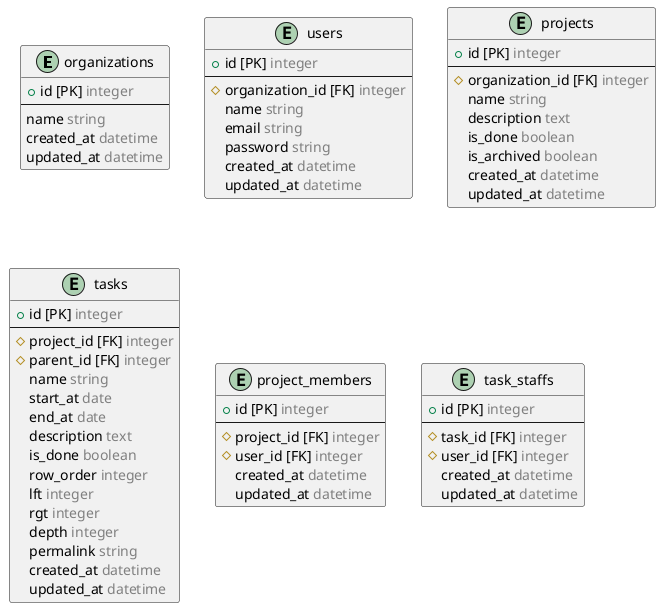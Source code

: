 @startuml erd

  entity "organizations" {
    + id [PK] <color:gray>integer</color>
    --
    name <color:gray>string</color>
    created_at <color:gray>datetime</color>
    updated_at <color:gray>datetime</color>
  }

  entity "users" {
    + id [PK] <color:gray>integer</color>
    --
    # organization_id [FK] <color:gray>integer</color>
    name <color:gray>string</color>
    email <color:gray>string</color>
    password <color:gray>string</color>
    created_at <color:gray>datetime</color>
    updated_at <color:gray>datetime</color>
  }

  entity "projects" {
    + id [PK] <color:gray>integer</color>
    --
    # organization_id [FK] <color:gray>integer</color>
    name <color:gray>string</color>
    description <color:gray>text</color>
    is_done <color:gray>boolean</color>
    is_archived <color:gray>boolean</color>
    created_at <color:gray>datetime</color>
    updated_at <color:gray>datetime</color>
  }

  entity "tasks" {
    + id [PK] <color:gray>integer</color>
    --
    # project_id [FK] <color:gray>integer</color>
    # parent_id [FK] <color:gray>integer</color>
    name <color:gray>string</color>
    start_at <color:gray>date</color>
    end_at <color:gray>date</color>
    description <color:gray>text</color>
    is_done <color:gray>boolean</color>
    row_order <color:gray>integer</color>
    lft <color:gray>integer</color>
    rgt <color:gray>integer</color>
    depth <color:gray>integer</color>
    permalink <color:gray>string</color>
    created_at <color:gray>datetime</color>
    updated_at <color:gray>datetime</color>
  }

  entity "project_members" {
    + id [PK] <color:gray>integer</color>
    --
    # project_id [FK] <color:gray>integer</color>
    # user_id [FK] <color:gray>integer</color>
    created_at <color:gray>datetime</color>
    updated_at <color:gray>datetime</color>
  }

  entity "task_staffs" {
    + id [PK] <color:gray>integer</color>
    --
    # task_id [FK] <color:gray>integer</color>
    # user_id [FK] <color:gray>integer</color>
    created_at <color:gray>datetime</color>
    updated_at <color:gray>datetime</color>
  }

@enduml
